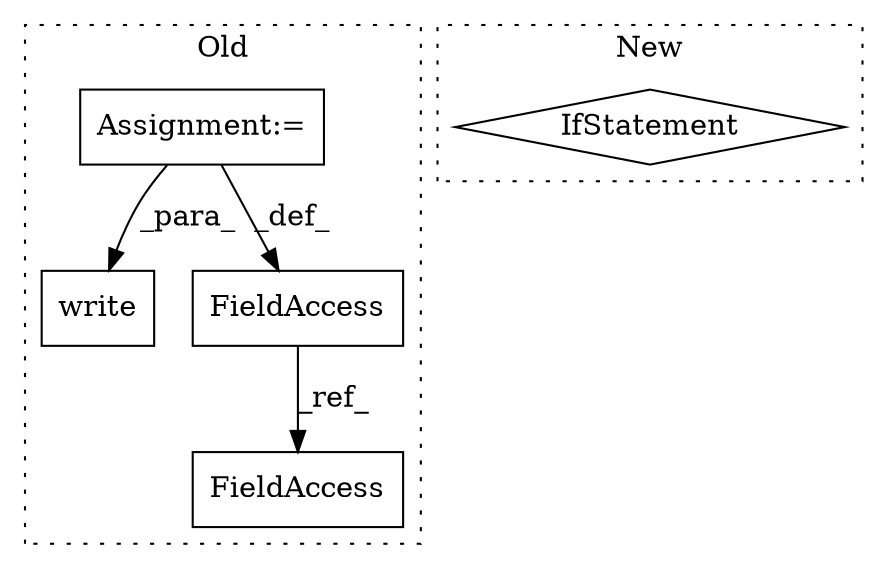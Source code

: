 digraph G {
subgraph cluster0 {
1 [label="write" a="32" s="1749,1759" l="6,1" shape="box"];
3 [label="Assignment:=" a="7" s="1197" l="2" shape="box"];
4 [label="FieldAccess" a="22" s="1193" l="4" shape="box"];
5 [label="FieldAccess" a="22" s="1350" l="4" shape="box"];
label = "Old";
style="dotted";
}
subgraph cluster1 {
2 [label="IfStatement" a="25" s="2984,3010" l="4,2" shape="diamond"];
label = "New";
style="dotted";
}
3 -> 4 [label="_def_"];
3 -> 1 [label="_para_"];
4 -> 5 [label="_ref_"];
}